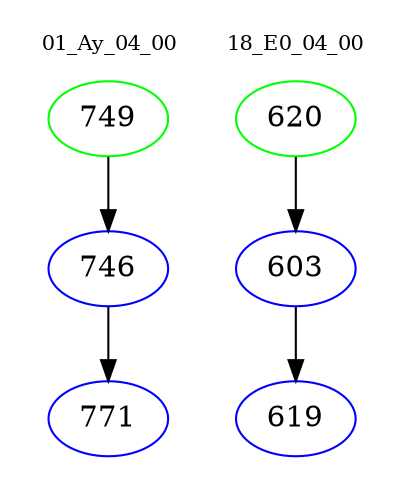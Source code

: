 digraph{
subgraph cluster_0 {
color = white
label = "01_Ay_04_00";
fontsize=10;
T0_749 [label="749", color="green"]
T0_749 -> T0_746 [color="black"]
T0_746 [label="746", color="blue"]
T0_746 -> T0_771 [color="black"]
T0_771 [label="771", color="blue"]
}
subgraph cluster_1 {
color = white
label = "18_E0_04_00";
fontsize=10;
T1_620 [label="620", color="green"]
T1_620 -> T1_603 [color="black"]
T1_603 [label="603", color="blue"]
T1_603 -> T1_619 [color="black"]
T1_619 [label="619", color="blue"]
}
}
